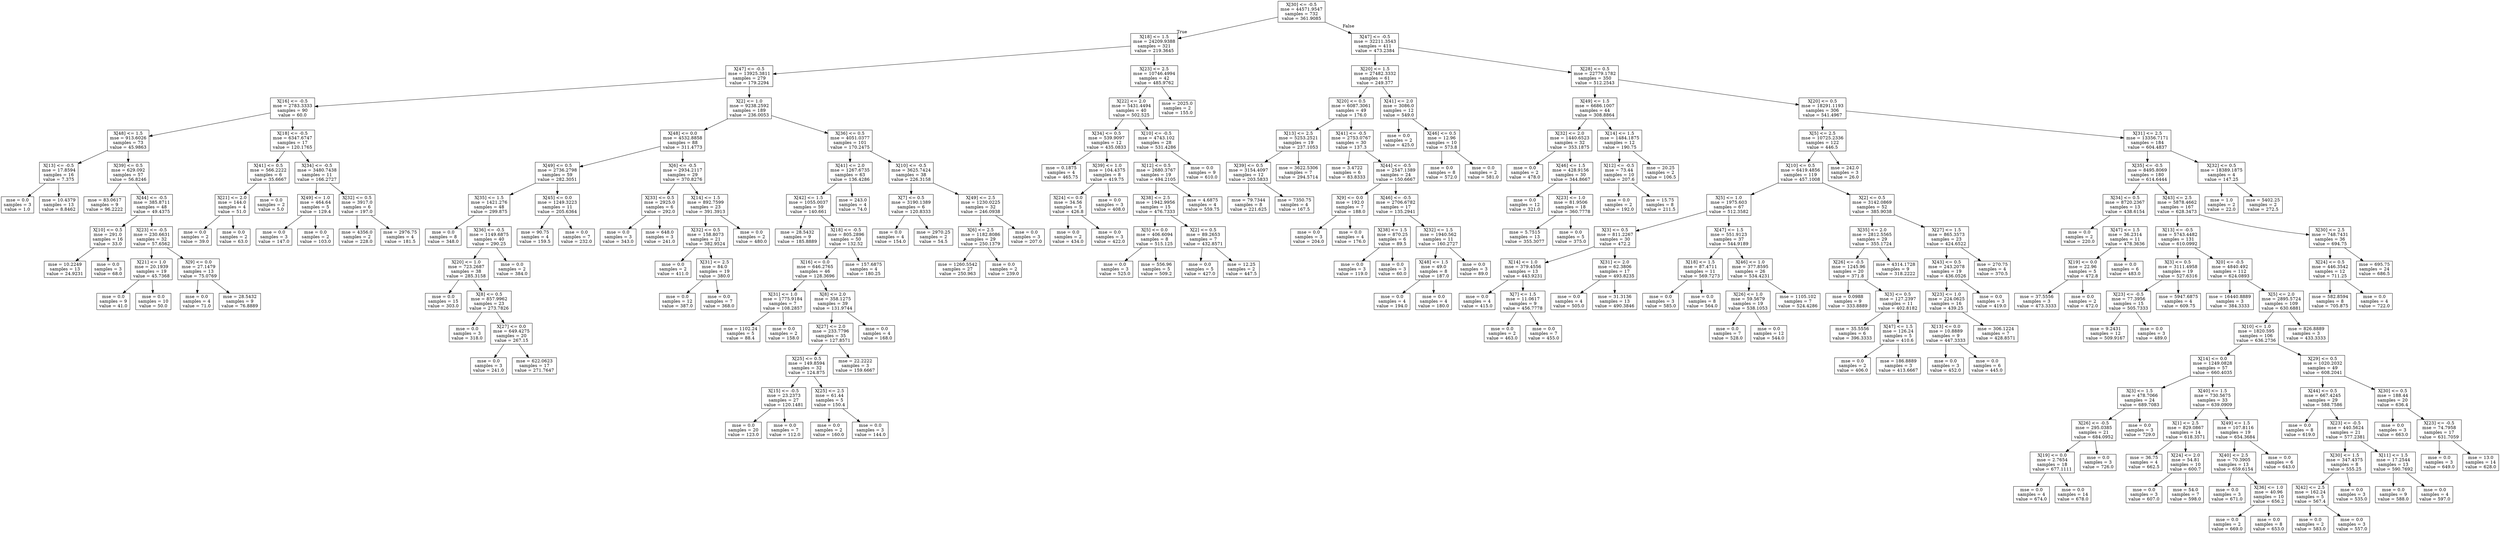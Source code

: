 digraph Tree {
node [shape=box] ;
0 [label="X[30] <= -0.5\nmse = 44571.9547\nsamples = 732\nvalue = 361.9085"] ;
1 [label="X[18] <= 1.5\nmse = 24209.9388\nsamples = 321\nvalue = 219.3645"] ;
0 -> 1 [labeldistance=2.5, labelangle=45, headlabel="True"] ;
2 [label="X[47] <= -0.5\nmse = 13925.3811\nsamples = 279\nvalue = 179.2294"] ;
1 -> 2 ;
3 [label="X[16] <= -0.5\nmse = 2783.3333\nsamples = 90\nvalue = 60.0"] ;
2 -> 3 ;
4 [label="X[48] <= 1.5\nmse = 913.6026\nsamples = 73\nvalue = 45.9863"] ;
3 -> 4 ;
5 [label="X[13] <= -0.5\nmse = 17.8594\nsamples = 16\nvalue = 7.375"] ;
4 -> 5 ;
6 [label="mse = 0.0\nsamples = 3\nvalue = 1.0"] ;
5 -> 6 ;
7 [label="mse = 10.4379\nsamples = 13\nvalue = 8.8462"] ;
5 -> 7 ;
8 [label="X[39] <= 0.5\nmse = 629.092\nsamples = 57\nvalue = 56.8246"] ;
4 -> 8 ;
9 [label="mse = 83.0617\nsamples = 9\nvalue = 96.2222"] ;
8 -> 9 ;
10 [label="X[44] <= -0.5\nmse = 385.8711\nsamples = 48\nvalue = 49.4375"] ;
8 -> 10 ;
11 [label="X[10] <= 0.5\nmse = 291.0\nsamples = 16\nvalue = 33.0"] ;
10 -> 11 ;
12 [label="mse = 10.2249\nsamples = 13\nvalue = 24.9231"] ;
11 -> 12 ;
13 [label="mse = 0.0\nsamples = 3\nvalue = 68.0"] ;
11 -> 13 ;
14 [label="X[23] <= -0.5\nmse = 230.6631\nsamples = 32\nvalue = 57.6562"] ;
10 -> 14 ;
15 [label="X[21] <= 1.0\nmse = 20.1939\nsamples = 19\nvalue = 45.7368"] ;
14 -> 15 ;
16 [label="mse = 0.0\nsamples = 9\nvalue = 41.0"] ;
15 -> 16 ;
17 [label="mse = 0.0\nsamples = 10\nvalue = 50.0"] ;
15 -> 17 ;
18 [label="X[9] <= 0.0\nmse = 27.1479\nsamples = 13\nvalue = 75.0769"] ;
14 -> 18 ;
19 [label="mse = 0.0\nsamples = 4\nvalue = 71.0"] ;
18 -> 19 ;
20 [label="mse = 28.5432\nsamples = 9\nvalue = 76.8889"] ;
18 -> 20 ;
21 [label="X[18] <= -0.5\nmse = 6347.6747\nsamples = 17\nvalue = 120.1765"] ;
3 -> 21 ;
22 [label="X[41] <= 0.5\nmse = 566.2222\nsamples = 6\nvalue = 35.6667"] ;
21 -> 22 ;
23 [label="X[21] <= 2.0\nmse = 144.0\nsamples = 4\nvalue = 51.0"] ;
22 -> 23 ;
24 [label="mse = 0.0\nsamples = 2\nvalue = 39.0"] ;
23 -> 24 ;
25 [label="mse = 0.0\nsamples = 2\nvalue = 63.0"] ;
23 -> 25 ;
26 [label="mse = 0.0\nsamples = 2\nvalue = 5.0"] ;
22 -> 26 ;
27 [label="X[34] <= -0.5\nmse = 3480.7438\nsamples = 11\nvalue = 166.2727"] ;
21 -> 27 ;
28 [label="X[49] <= 1.0\nmse = 464.64\nsamples = 5\nvalue = 129.4"] ;
27 -> 28 ;
29 [label="mse = 0.0\nsamples = 3\nvalue = 147.0"] ;
28 -> 29 ;
30 [label="mse = 0.0\nsamples = 2\nvalue = 103.0"] ;
28 -> 30 ;
31 [label="X[32] <= 0.5\nmse = 3917.0\nsamples = 6\nvalue = 197.0"] ;
27 -> 31 ;
32 [label="mse = 4356.0\nsamples = 2\nvalue = 228.0"] ;
31 -> 32 ;
33 [label="mse = 2976.75\nsamples = 4\nvalue = 181.5"] ;
31 -> 33 ;
34 [label="X[2] <= 1.0\nmse = 9238.2592\nsamples = 189\nvalue = 236.0053"] ;
2 -> 34 ;
35 [label="X[48] <= 0.0\nmse = 4532.8858\nsamples = 88\nvalue = 311.4773"] ;
34 -> 35 ;
36 [label="X[49] <= 0.5\nmse = 2736.2798\nsamples = 59\nvalue = 282.3051"] ;
35 -> 36 ;
37 [label="X[35] <= 1.5\nmse = 1421.276\nsamples = 48\nvalue = 299.875"] ;
36 -> 37 ;
38 [label="mse = 0.0\nsamples = 8\nvalue = 348.0"] ;
37 -> 38 ;
39 [label="X[36] <= -0.5\nmse = 1149.6875\nsamples = 40\nvalue = 290.25"] ;
37 -> 39 ;
40 [label="X[20] <= 1.0\nmse = 723.2687\nsamples = 38\nvalue = 285.3158"] ;
39 -> 40 ;
41 [label="mse = 0.0\nsamples = 15\nvalue = 303.0"] ;
40 -> 41 ;
42 [label="X[8] <= 0.5\nmse = 857.9962\nsamples = 23\nvalue = 273.7826"] ;
40 -> 42 ;
43 [label="mse = 0.0\nsamples = 3\nvalue = 318.0"] ;
42 -> 43 ;
44 [label="X[27] <= 0.0\nmse = 649.4275\nsamples = 20\nvalue = 267.15"] ;
42 -> 44 ;
45 [label="mse = 0.0\nsamples = 3\nvalue = 241.0"] ;
44 -> 45 ;
46 [label="mse = 622.0623\nsamples = 17\nvalue = 271.7647"] ;
44 -> 46 ;
47 [label="mse = 0.0\nsamples = 2\nvalue = 384.0"] ;
39 -> 47 ;
48 [label="X[45] <= 0.0\nmse = 1249.3223\nsamples = 11\nvalue = 205.6364"] ;
36 -> 48 ;
49 [label="mse = 90.75\nsamples = 4\nvalue = 159.5"] ;
48 -> 49 ;
50 [label="mse = 0.0\nsamples = 7\nvalue = 232.0"] ;
48 -> 50 ;
51 [label="X[6] <= -0.5\nmse = 2934.2117\nsamples = 29\nvalue = 370.8276"] ;
35 -> 51 ;
52 [label="X[33] <= 0.5\nmse = 2925.0\nsamples = 6\nvalue = 292.0"] ;
51 -> 52 ;
53 [label="mse = 0.0\nsamples = 3\nvalue = 343.0"] ;
52 -> 53 ;
54 [label="mse = 648.0\nsamples = 3\nvalue = 241.0"] ;
52 -> 54 ;
55 [label="X[14] <= 1.5\nmse = 892.7599\nsamples = 23\nvalue = 391.3913"] ;
51 -> 55 ;
56 [label="X[32] <= 0.5\nmse = 158.8073\nsamples = 21\nvalue = 382.9524"] ;
55 -> 56 ;
57 [label="mse = 0.0\nsamples = 2\nvalue = 411.0"] ;
56 -> 57 ;
58 [label="X[31] <= 2.5\nmse = 84.0\nsamples = 19\nvalue = 380.0"] ;
56 -> 58 ;
59 [label="mse = 0.0\nsamples = 12\nvalue = 387.0"] ;
58 -> 59 ;
60 [label="mse = 0.0\nsamples = 7\nvalue = 368.0"] ;
58 -> 60 ;
61 [label="mse = 0.0\nsamples = 2\nvalue = 480.0"] ;
55 -> 61 ;
62 [label="X[36] <= 0.5\nmse = 4051.0377\nsamples = 101\nvalue = 170.2475"] ;
34 -> 62 ;
63 [label="X[41] <= 2.0\nmse = 1267.6735\nsamples = 63\nvalue = 136.4286"] ;
62 -> 63 ;
64 [label="X[42] <= 1.5\nmse = 1055.0037\nsamples = 59\nvalue = 140.661"] ;
63 -> 64 ;
65 [label="mse = 28.5432\nsamples = 9\nvalue = 185.8889"] ;
64 -> 65 ;
66 [label="X[18] <= -0.5\nmse = 805.2896\nsamples = 50\nvalue = 132.52"] ;
64 -> 66 ;
67 [label="X[16] <= 0.0\nmse = 646.2765\nsamples = 46\nvalue = 128.3696"] ;
66 -> 67 ;
68 [label="X[31] <= 1.0\nmse = 1775.9184\nsamples = 7\nvalue = 108.2857"] ;
67 -> 68 ;
69 [label="mse = 1102.24\nsamples = 5\nvalue = 88.4"] ;
68 -> 69 ;
70 [label="mse = 0.0\nsamples = 2\nvalue = 158.0"] ;
68 -> 70 ;
71 [label="X[8] <= 2.0\nmse = 358.1275\nsamples = 39\nvalue = 131.9744"] ;
67 -> 71 ;
72 [label="X[27] <= 2.0\nmse = 233.7796\nsamples = 35\nvalue = 127.8571"] ;
71 -> 72 ;
73 [label="X[25] <= 0.5\nmse = 149.8594\nsamples = 32\nvalue = 124.875"] ;
72 -> 73 ;
74 [label="X[15] <= -0.5\nmse = 23.2373\nsamples = 27\nvalue = 120.1481"] ;
73 -> 74 ;
75 [label="mse = 0.0\nsamples = 20\nvalue = 123.0"] ;
74 -> 75 ;
76 [label="mse = 0.0\nsamples = 7\nvalue = 112.0"] ;
74 -> 76 ;
77 [label="X[25] <= 2.5\nmse = 61.44\nsamples = 5\nvalue = 150.4"] ;
73 -> 77 ;
78 [label="mse = 0.0\nsamples = 2\nvalue = 160.0"] ;
77 -> 78 ;
79 [label="mse = 0.0\nsamples = 3\nvalue = 144.0"] ;
77 -> 79 ;
80 [label="mse = 22.2222\nsamples = 3\nvalue = 159.6667"] ;
72 -> 80 ;
81 [label="mse = 0.0\nsamples = 4\nvalue = 168.0"] ;
71 -> 81 ;
82 [label="mse = 157.6875\nsamples = 4\nvalue = 180.25"] ;
66 -> 82 ;
83 [label="mse = 243.0\nsamples = 4\nvalue = 74.0"] ;
63 -> 83 ;
84 [label="X[10] <= -0.5\nmse = 3625.7424\nsamples = 38\nvalue = 226.3158"] ;
62 -> 84 ;
85 [label="X[7] <= 0.5\nmse = 3190.1389\nsamples = 6\nvalue = 120.8333"] ;
84 -> 85 ;
86 [label="mse = 0.0\nsamples = 4\nvalue = 154.0"] ;
85 -> 86 ;
87 [label="mse = 2970.25\nsamples = 2\nvalue = 54.5"] ;
85 -> 87 ;
88 [label="X[49] <= 2.5\nmse = 1230.0225\nsamples = 32\nvalue = 246.0938"] ;
84 -> 88 ;
89 [label="X[6] <= 2.5\nmse = 1182.8086\nsamples = 29\nvalue = 250.1379"] ;
88 -> 89 ;
90 [label="mse = 1260.5542\nsamples = 27\nvalue = 250.963"] ;
89 -> 90 ;
91 [label="mse = 0.0\nsamples = 2\nvalue = 239.0"] ;
89 -> 91 ;
92 [label="mse = 0.0\nsamples = 3\nvalue = 207.0"] ;
88 -> 92 ;
93 [label="X[23] <= 2.5\nmse = 10746.4994\nsamples = 42\nvalue = 485.9762"] ;
1 -> 93 ;
94 [label="X[22] <= 2.0\nmse = 5431.4494\nsamples = 40\nvalue = 502.525"] ;
93 -> 94 ;
95 [label="X[34] <= 0.5\nmse = 539.9097\nsamples = 12\nvalue = 435.0833"] ;
94 -> 95 ;
96 [label="mse = 0.1875\nsamples = 4\nvalue = 465.75"] ;
95 -> 96 ;
97 [label="X[39] <= 1.0\nmse = 104.4375\nsamples = 8\nvalue = 419.75"] ;
95 -> 97 ;
98 [label="X[24] <= 0.0\nmse = 34.56\nsamples = 5\nvalue = 426.8"] ;
97 -> 98 ;
99 [label="mse = 0.0\nsamples = 2\nvalue = 434.0"] ;
98 -> 99 ;
100 [label="mse = 0.0\nsamples = 3\nvalue = 422.0"] ;
98 -> 100 ;
101 [label="mse = 0.0\nsamples = 3\nvalue = 408.0"] ;
97 -> 101 ;
102 [label="X[10] <= -0.5\nmse = 4743.102\nsamples = 28\nvalue = 531.4286"] ;
94 -> 102 ;
103 [label="X[12] <= 0.5\nmse = 2680.3767\nsamples = 19\nvalue = 494.2105"] ;
102 -> 103 ;
104 [label="X[38] <= 2.5\nmse = 1942.9956\nsamples = 15\nvalue = 476.7333"] ;
103 -> 104 ;
105 [label="X[5] <= 0.0\nmse = 406.6094\nsamples = 8\nvalue = 515.125"] ;
104 -> 105 ;
106 [label="mse = 0.0\nsamples = 3\nvalue = 525.0"] ;
105 -> 106 ;
107 [label="mse = 556.96\nsamples = 5\nvalue = 509.2"] ;
105 -> 107 ;
108 [label="X[2] <= 0.5\nmse = 89.2653\nsamples = 7\nvalue = 432.8571"] ;
104 -> 108 ;
109 [label="mse = 0.0\nsamples = 5\nvalue = 427.0"] ;
108 -> 109 ;
110 [label="mse = 12.25\nsamples = 2\nvalue = 447.5"] ;
108 -> 110 ;
111 [label="mse = 4.6875\nsamples = 4\nvalue = 559.75"] ;
103 -> 111 ;
112 [label="mse = 0.0\nsamples = 9\nvalue = 610.0"] ;
102 -> 112 ;
113 [label="mse = 2025.0\nsamples = 2\nvalue = 155.0"] ;
93 -> 113 ;
114 [label="X[47] <= -0.5\nmse = 32211.3543\nsamples = 411\nvalue = 473.2384"] ;
0 -> 114 [labeldistance=2.5, labelangle=-45, headlabel="False"] ;
115 [label="X[20] <= 1.5\nmse = 27482.3332\nsamples = 61\nvalue = 249.377"] ;
114 -> 115 ;
116 [label="X[20] <= 0.5\nmse = 6087.3061\nsamples = 49\nvalue = 176.0"] ;
115 -> 116 ;
117 [label="X[13] <= 2.5\nmse = 5253.2521\nsamples = 19\nvalue = 237.1053"] ;
116 -> 117 ;
118 [label="X[39] <= 0.5\nmse = 3154.4097\nsamples = 12\nvalue = 203.5833"] ;
117 -> 118 ;
119 [label="mse = 79.7344\nsamples = 8\nvalue = 221.625"] ;
118 -> 119 ;
120 [label="mse = 7350.75\nsamples = 4\nvalue = 167.5"] ;
118 -> 120 ;
121 [label="mse = 3622.5306\nsamples = 7\nvalue = 294.5714"] ;
117 -> 121 ;
122 [label="X[41] <= -0.5\nmse = 2753.0767\nsamples = 30\nvalue = 137.3"] ;
116 -> 122 ;
123 [label="mse = 3.4722\nsamples = 6\nvalue = 83.8333"] ;
122 -> 123 ;
124 [label="X[44] <= -0.5\nmse = 2547.1389\nsamples = 24\nvalue = 150.6667"] ;
122 -> 124 ;
125 [label="X[9] <= 0.0\nmse = 192.0\nsamples = 7\nvalue = 188.0"] ;
124 -> 125 ;
126 [label="mse = 0.0\nsamples = 3\nvalue = 204.0"] ;
125 -> 126 ;
127 [label="mse = 0.0\nsamples = 4\nvalue = 176.0"] ;
125 -> 127 ;
128 [label="X[46] <= -0.5\nmse = 2706.6782\nsamples = 17\nvalue = 135.2941"] ;
124 -> 128 ;
129 [label="X[38] <= 1.5\nmse = 870.25\nsamples = 6\nvalue = 89.5"] ;
128 -> 129 ;
130 [label="mse = 0.0\nsamples = 3\nvalue = 119.0"] ;
129 -> 130 ;
131 [label="mse = 0.0\nsamples = 3\nvalue = 60.0"] ;
129 -> 131 ;
132 [label="X[32] <= 1.5\nmse = 1940.562\nsamples = 11\nvalue = 160.2727"] ;
128 -> 132 ;
133 [label="X[48] <= 1.5\nmse = 49.0\nsamples = 8\nvalue = 187.0"] ;
132 -> 133 ;
134 [label="mse = 0.0\nsamples = 4\nvalue = 194.0"] ;
133 -> 134 ;
135 [label="mse = 0.0\nsamples = 4\nvalue = 180.0"] ;
133 -> 135 ;
136 [label="mse = 0.0\nsamples = 3\nvalue = 89.0"] ;
132 -> 136 ;
137 [label="X[41] <= 2.0\nmse = 3086.0\nsamples = 12\nvalue = 549.0"] ;
115 -> 137 ;
138 [label="mse = 0.0\nsamples = 2\nvalue = 425.0"] ;
137 -> 138 ;
139 [label="X[46] <= 0.5\nmse = 12.96\nsamples = 10\nvalue = 573.8"] ;
137 -> 139 ;
140 [label="mse = 0.0\nsamples = 8\nvalue = 572.0"] ;
139 -> 140 ;
141 [label="mse = 0.0\nsamples = 2\nvalue = 581.0"] ;
139 -> 141 ;
142 [label="X[28] <= 0.5\nmse = 22779.1782\nsamples = 350\nvalue = 512.2543"] ;
114 -> 142 ;
143 [label="X[49] <= 1.5\nmse = 6686.1007\nsamples = 44\nvalue = 308.8864"] ;
142 -> 143 ;
144 [label="X[32] <= 2.0\nmse = 1440.6523\nsamples = 32\nvalue = 353.1875"] ;
143 -> 144 ;
145 [label="mse = 0.0\nsamples = 2\nvalue = 478.0"] ;
144 -> 145 ;
146 [label="X[46] <= 1.5\nmse = 428.9156\nsamples = 30\nvalue = 344.8667"] ;
144 -> 146 ;
147 [label="mse = 0.0\nsamples = 12\nvalue = 321.0"] ;
146 -> 147 ;
148 [label="X[23] <= 1.0\nmse = 81.9506\nsamples = 18\nvalue = 360.7778"] ;
146 -> 148 ;
149 [label="mse = 5.7515\nsamples = 13\nvalue = 355.3077"] ;
148 -> 149 ;
150 [label="mse = 0.0\nsamples = 5\nvalue = 375.0"] ;
148 -> 150 ;
151 [label="X[14] <= 1.5\nmse = 1484.1875\nsamples = 12\nvalue = 190.75"] ;
143 -> 151 ;
152 [label="X[12] <= -0.5\nmse = 73.44\nsamples = 10\nvalue = 207.6"] ;
151 -> 152 ;
153 [label="mse = 0.0\nsamples = 2\nvalue = 192.0"] ;
152 -> 153 ;
154 [label="mse = 15.75\nsamples = 8\nvalue = 211.5"] ;
152 -> 154 ;
155 [label="mse = 20.25\nsamples = 2\nvalue = 106.5"] ;
151 -> 155 ;
156 [label="X[20] <= 0.5\nmse = 18291.1193\nsamples = 306\nvalue = 541.4967"] ;
142 -> 156 ;
157 [label="X[5] <= 2.5\nmse = 10725.2336\nsamples = 122\nvalue = 446.5"] ;
156 -> 157 ;
158 [label="X[10] <= 0.5\nmse = 6419.4856\nsamples = 119\nvalue = 457.1008"] ;
157 -> 158 ;
159 [label="X[5] <= 1.0\nmse = 1975.603\nsamples = 67\nvalue = 512.3582"] ;
158 -> 159 ;
160 [label="X[3] <= 0.5\nmse = 811.2267\nsamples = 30\nvalue = 472.2"] ;
159 -> 160 ;
161 [label="X[14] <= 1.0\nmse = 379.4556\nsamples = 13\nvalue = 443.9231"] ;
160 -> 161 ;
162 [label="mse = 0.0\nsamples = 4\nvalue = 415.0"] ;
161 -> 162 ;
163 [label="X[7] <= 1.5\nmse = 11.0617\nsamples = 9\nvalue = 456.7778"] ;
161 -> 163 ;
164 [label="mse = 0.0\nsamples = 2\nvalue = 463.0"] ;
163 -> 164 ;
165 [label="mse = 0.0\nsamples = 7\nvalue = 455.0"] ;
163 -> 165 ;
166 [label="X[31] <= 2.0\nmse = 62.3806\nsamples = 17\nvalue = 493.8235"] ;
160 -> 166 ;
167 [label="mse = 0.0\nsamples = 4\nvalue = 505.0"] ;
166 -> 167 ;
168 [label="mse = 31.3136\nsamples = 13\nvalue = 490.3846"] ;
166 -> 168 ;
169 [label="X[47] <= 1.5\nmse = 551.9123\nsamples = 37\nvalue = 544.9189"] ;
159 -> 169 ;
170 [label="X[18] <= 1.5\nmse = 87.4711\nsamples = 11\nvalue = 569.7273"] ;
169 -> 170 ;
171 [label="mse = 0.0\nsamples = 3\nvalue = 585.0"] ;
170 -> 171 ;
172 [label="mse = 0.0\nsamples = 8\nvalue = 564.0"] ;
170 -> 172 ;
173 [label="X[46] <= 1.0\nmse = 377.8595\nsamples = 26\nvalue = 534.4231"] ;
169 -> 173 ;
174 [label="X[26] <= 1.0\nmse = 59.5679\nsamples = 19\nvalue = 538.1053"] ;
173 -> 174 ;
175 [label="mse = 0.0\nsamples = 7\nvalue = 528.0"] ;
174 -> 175 ;
176 [label="mse = 0.0\nsamples = 12\nvalue = 544.0"] ;
174 -> 176 ;
177 [label="mse = 1105.102\nsamples = 7\nvalue = 524.4286"] ;
173 -> 177 ;
178 [label="X[2] <= 0.5\nmse = 3142.0869\nsamples = 52\nvalue = 385.9038"] ;
158 -> 178 ;
179 [label="X[35] <= 2.0\nmse = 2812.5565\nsamples = 29\nvalue = 355.1724"] ;
178 -> 179 ;
180 [label="X[26] <= -0.5\nmse = 1245.96\nsamples = 20\nvalue = 371.8"] ;
179 -> 180 ;
181 [label="mse = 0.0988\nsamples = 9\nvalue = 333.8889"] ;
180 -> 181 ;
182 [label="X[3] <= 0.5\nmse = 127.2397\nsamples = 11\nvalue = 402.8182"] ;
180 -> 182 ;
183 [label="mse = 35.5556\nsamples = 6\nvalue = 396.3333"] ;
182 -> 183 ;
184 [label="X[47] <= 1.5\nmse = 126.24\nsamples = 5\nvalue = 410.6"] ;
182 -> 184 ;
185 [label="mse = 0.0\nsamples = 2\nvalue = 406.0"] ;
184 -> 185 ;
186 [label="mse = 186.8889\nsamples = 3\nvalue = 413.6667"] ;
184 -> 186 ;
187 [label="mse = 4314.1728\nsamples = 9\nvalue = 318.2222"] ;
179 -> 187 ;
188 [label="X[27] <= 1.5\nmse = 865.3573\nsamples = 23\nvalue = 424.6522"] ;
178 -> 188 ;
189 [label="X[43] <= 0.5\nmse = 243.2078\nsamples = 19\nvalue = 436.0526"] ;
188 -> 189 ;
190 [label="X[23] <= 1.0\nmse = 224.0625\nsamples = 16\nvalue = 439.25"] ;
189 -> 190 ;
191 [label="X[13] <= 0.0\nmse = 10.8889\nsamples = 9\nvalue = 447.3333"] ;
190 -> 191 ;
192 [label="mse = 0.0\nsamples = 3\nvalue = 452.0"] ;
191 -> 192 ;
193 [label="mse = 0.0\nsamples = 6\nvalue = 445.0"] ;
191 -> 193 ;
194 [label="mse = 306.1224\nsamples = 7\nvalue = 428.8571"] ;
190 -> 194 ;
195 [label="mse = 0.0\nsamples = 3\nvalue = 419.0"] ;
189 -> 195 ;
196 [label="mse = 270.75\nsamples = 4\nvalue = 370.5"] ;
188 -> 196 ;
197 [label="mse = 242.0\nsamples = 3\nvalue = 26.0"] ;
157 -> 197 ;
198 [label="X[31] <= 2.5\nmse = 13356.7171\nsamples = 184\nvalue = 604.4837"] ;
156 -> 198 ;
199 [label="X[35] <= -0.5\nmse = 8495.8069\nsamples = 180\nvalue = 614.6444"] ;
198 -> 199 ;
200 [label="X[34] <= 0.5\nmse = 8720.2367\nsamples = 13\nvalue = 438.6154"] ;
199 -> 200 ;
201 [label="mse = 0.0\nsamples = 2\nvalue = 220.0"] ;
200 -> 201 ;
202 [label="X[47] <= 1.5\nmse = 36.2314\nsamples = 11\nvalue = 478.3636"] ;
200 -> 202 ;
203 [label="X[19] <= 0.0\nmse = 22.96\nsamples = 5\nvalue = 472.8"] ;
202 -> 203 ;
204 [label="mse = 37.5556\nsamples = 3\nvalue = 473.3333"] ;
203 -> 204 ;
205 [label="mse = 0.0\nsamples = 2\nvalue = 472.0"] ;
203 -> 205 ;
206 [label="mse = 0.0\nsamples = 6\nvalue = 483.0"] ;
202 -> 206 ;
207 [label="X[43] <= 2.5\nmse = 5878.4662\nsamples = 167\nvalue = 628.3473"] ;
199 -> 207 ;
208 [label="X[13] <= -0.5\nmse = 5743.4482\nsamples = 131\nvalue = 610.0992"] ;
207 -> 208 ;
209 [label="X[3] <= 0.5\nmse = 3111.4958\nsamples = 19\nvalue = 527.6316"] ;
208 -> 209 ;
210 [label="X[23] <= -0.5\nmse = 77.3956\nsamples = 15\nvalue = 505.7333"] ;
209 -> 210 ;
211 [label="mse = 9.2431\nsamples = 12\nvalue = 509.9167"] ;
210 -> 211 ;
212 [label="mse = 0.0\nsamples = 3\nvalue = 489.0"] ;
210 -> 212 ;
213 [label="mse = 5947.6875\nsamples = 4\nvalue = 609.75"] ;
209 -> 213 ;
214 [label="X[0] <= -0.5\nmse = 4840.492\nsamples = 112\nvalue = 624.0893"] ;
208 -> 214 ;
215 [label="mse = 16440.8889\nsamples = 3\nvalue = 384.3333"] ;
214 -> 215 ;
216 [label="X[5] <= 2.0\nmse = 2895.5724\nsamples = 109\nvalue = 630.6881"] ;
214 -> 216 ;
217 [label="X[10] <= 1.0\nmse = 1820.595\nsamples = 106\nvalue = 636.2736"] ;
216 -> 217 ;
218 [label="X[14] <= 0.0\nmse = 1249.0828\nsamples = 57\nvalue = 660.4035"] ;
217 -> 218 ;
219 [label="X[3] <= 1.5\nmse = 478.7066\nsamples = 24\nvalue = 689.7083"] ;
218 -> 219 ;
220 [label="X[26] <= -0.5\nmse = 295.0385\nsamples = 21\nvalue = 684.0952"] ;
219 -> 220 ;
221 [label="X[19] <= 0.0\nmse = 2.7654\nsamples = 18\nvalue = 677.1111"] ;
220 -> 221 ;
222 [label="mse = 0.0\nsamples = 4\nvalue = 674.0"] ;
221 -> 222 ;
223 [label="mse = 0.0\nsamples = 14\nvalue = 678.0"] ;
221 -> 223 ;
224 [label="mse = 0.0\nsamples = 3\nvalue = 726.0"] ;
220 -> 224 ;
225 [label="mse = 0.0\nsamples = 3\nvalue = 729.0"] ;
219 -> 225 ;
226 [label="X[40] <= 1.5\nmse = 730.5675\nsamples = 33\nvalue = 639.0909"] ;
218 -> 226 ;
227 [label="X[1] <= 2.5\nmse = 829.0867\nsamples = 14\nvalue = 618.3571"] ;
226 -> 227 ;
228 [label="mse = 36.75\nsamples = 4\nvalue = 662.5"] ;
227 -> 228 ;
229 [label="X[24] <= 2.0\nmse = 54.81\nsamples = 10\nvalue = 600.7"] ;
227 -> 229 ;
230 [label="mse = 0.0\nsamples = 3\nvalue = 607.0"] ;
229 -> 230 ;
231 [label="mse = 54.0\nsamples = 7\nvalue = 598.0"] ;
229 -> 231 ;
232 [label="X[49] <= 1.5\nmse = 107.8116\nsamples = 19\nvalue = 654.3684"] ;
226 -> 232 ;
233 [label="X[40] <= 2.5\nmse = 70.3905\nsamples = 13\nvalue = 659.6154"] ;
232 -> 233 ;
234 [label="mse = 0.0\nsamples = 3\nvalue = 671.0"] ;
233 -> 234 ;
235 [label="X[36] <= 1.0\nmse = 40.96\nsamples = 10\nvalue = 656.2"] ;
233 -> 235 ;
236 [label="mse = 0.0\nsamples = 2\nvalue = 669.0"] ;
235 -> 236 ;
237 [label="mse = 0.0\nsamples = 8\nvalue = 653.0"] ;
235 -> 237 ;
238 [label="mse = 0.0\nsamples = 6\nvalue = 643.0"] ;
232 -> 238 ;
239 [label="X[29] <= 0.5\nmse = 1020.2032\nsamples = 49\nvalue = 608.2041"] ;
217 -> 239 ;
240 [label="X[44] <= 0.5\nmse = 667.4245\nsamples = 29\nvalue = 588.7586"] ;
239 -> 240 ;
241 [label="mse = 0.0\nsamples = 8\nvalue = 619.0"] ;
240 -> 241 ;
242 [label="X[23] <= -0.5\nmse = 440.5624\nsamples = 21\nvalue = 577.2381"] ;
240 -> 242 ;
243 [label="X[30] <= 1.5\nmse = 347.4375\nsamples = 8\nvalue = 555.25"] ;
242 -> 243 ;
244 [label="X[42] <= 2.5\nmse = 162.24\nsamples = 5\nvalue = 567.4"] ;
243 -> 244 ;
245 [label="mse = 0.0\nsamples = 2\nvalue = 583.0"] ;
244 -> 245 ;
246 [label="mse = 0.0\nsamples = 3\nvalue = 557.0"] ;
244 -> 246 ;
247 [label="mse = 0.0\nsamples = 3\nvalue = 535.0"] ;
243 -> 247 ;
248 [label="X[11] <= 1.5\nmse = 17.2544\nsamples = 13\nvalue = 590.7692"] ;
242 -> 248 ;
249 [label="mse = 0.0\nsamples = 9\nvalue = 588.0"] ;
248 -> 249 ;
250 [label="mse = 0.0\nsamples = 4\nvalue = 597.0"] ;
248 -> 250 ;
251 [label="X[30] <= 0.5\nmse = 188.44\nsamples = 20\nvalue = 636.4"] ;
239 -> 251 ;
252 [label="mse = 0.0\nsamples = 3\nvalue = 663.0"] ;
251 -> 252 ;
253 [label="X[23] <= -0.5\nmse = 74.7958\nsamples = 17\nvalue = 631.7059"] ;
251 -> 253 ;
254 [label="mse = 0.0\nsamples = 3\nvalue = 649.0"] ;
253 -> 254 ;
255 [label="mse = 13.0\nsamples = 14\nvalue = 628.0"] ;
253 -> 255 ;
256 [label="mse = 826.8889\nsamples = 3\nvalue = 433.3333"] ;
216 -> 256 ;
257 [label="X[30] <= 2.5\nmse = 748.7431\nsamples = 36\nvalue = 694.75"] ;
207 -> 257 ;
258 [label="X[24] <= 0.5\nmse = 446.3542\nsamples = 12\nvalue = 711.25"] ;
257 -> 258 ;
259 [label="mse = 582.8594\nsamples = 8\nvalue = 705.875"] ;
258 -> 259 ;
260 [label="mse = 0.0\nsamples = 4\nvalue = 722.0"] ;
258 -> 260 ;
261 [label="mse = 695.75\nsamples = 24\nvalue = 686.5"] ;
257 -> 261 ;
262 [label="X[32] <= 0.5\nmse = 18389.1875\nsamples = 4\nvalue = 147.25"] ;
198 -> 262 ;
263 [label="mse = 1.0\nsamples = 2\nvalue = 22.0"] ;
262 -> 263 ;
264 [label="mse = 5402.25\nsamples = 2\nvalue = 272.5"] ;
262 -> 264 ;
}